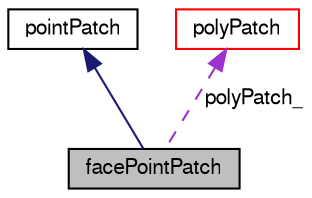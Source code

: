 digraph "facePointPatch"
{
  bgcolor="transparent";
  edge [fontname="FreeSans",fontsize="10",labelfontname="FreeSans",labelfontsize="10"];
  node [fontname="FreeSans",fontsize="10",shape=record];
  Node20 [label="facePointPatch",height=0.2,width=0.4,color="black", fillcolor="grey75", style="filled", fontcolor="black"];
  Node21 -> Node20 [dir="back",color="midnightblue",fontsize="10",style="solid",fontname="FreeSans"];
  Node21 [label="pointPatch",height=0.2,width=0.4,color="black",URL="$a27326.html",tooltip="Basic pointPatch represents a set of points from the mesh. "];
  Node22 -> Node20 [dir="back",color="darkorchid3",fontsize="10",style="dashed",label=" polyPatch_" ,fontname="FreeSans"];
  Node22 [label="polyPatch",height=0.2,width=0.4,color="red",URL="$a27478.html",tooltip="A patch is a list of labels that address the faces in the global face list. "];
}
